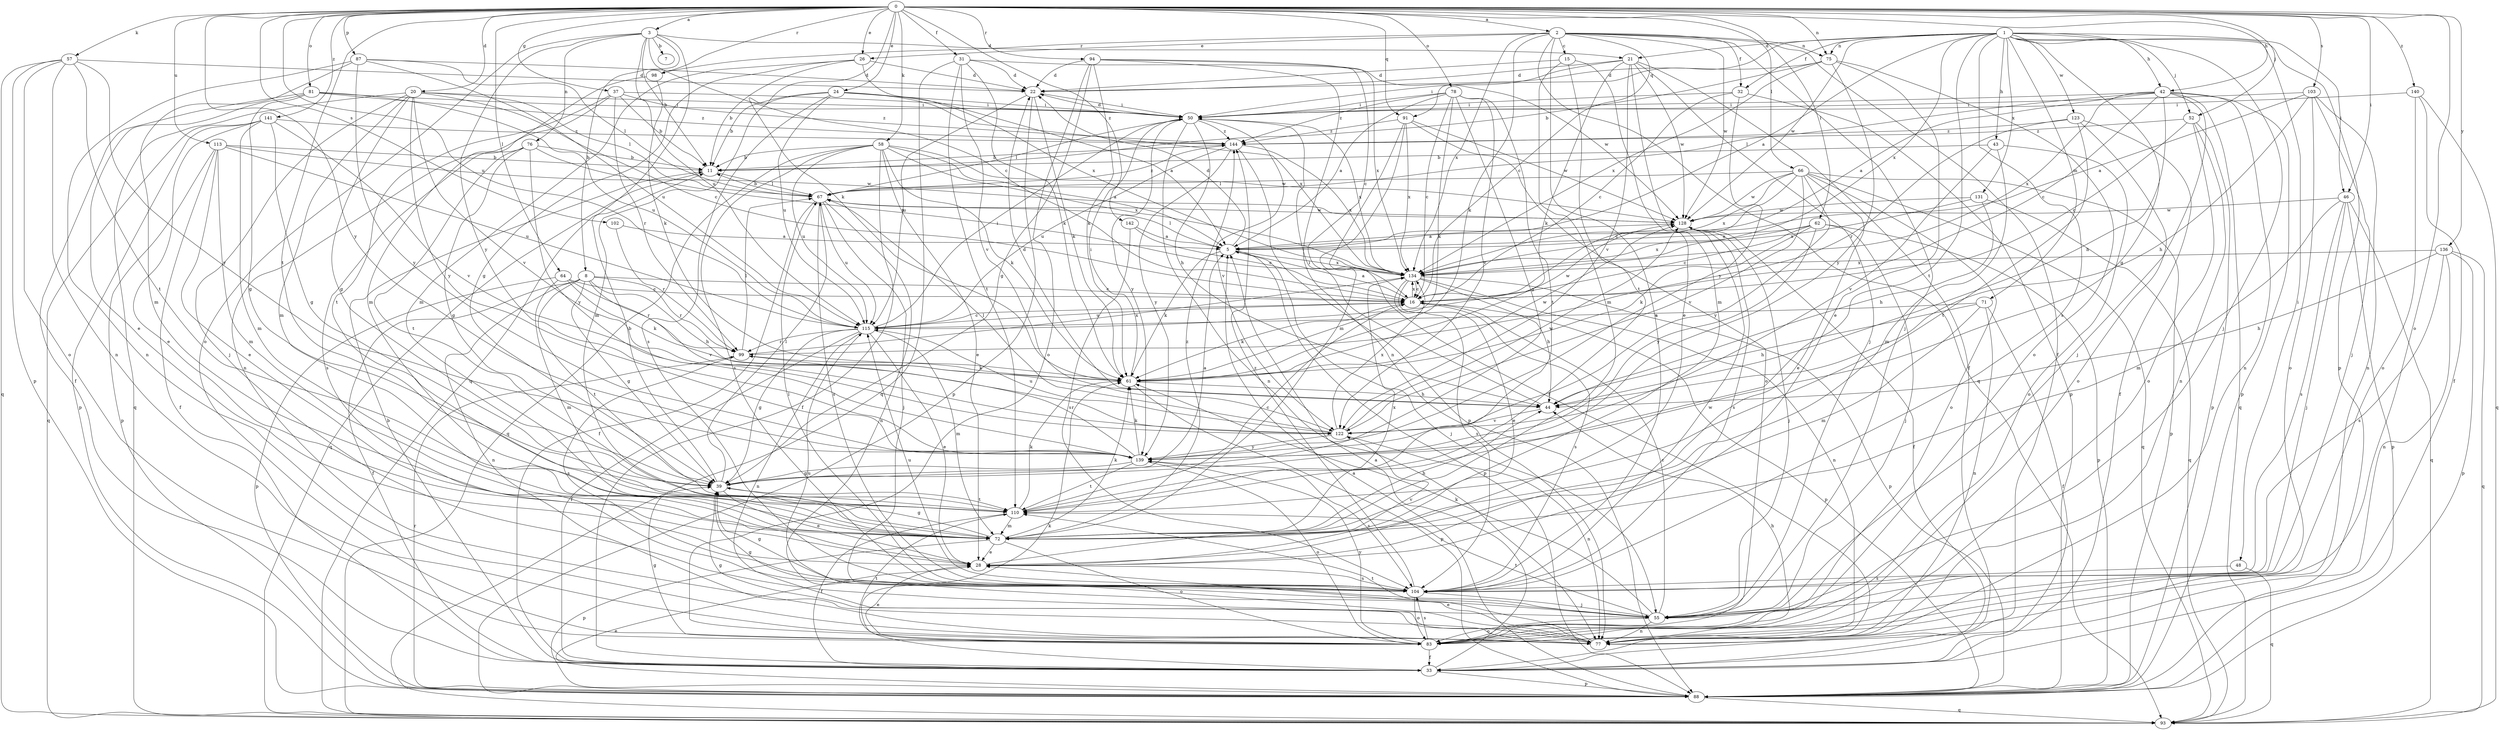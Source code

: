 strict digraph  {
0;
1;
2;
3;
5;
7;
8;
11;
15;
16;
20;
21;
22;
24;
26;
28;
31;
32;
33;
37;
39;
42;
43;
44;
46;
48;
50;
52;
55;
57;
58;
61;
62;
64;
66;
67;
71;
72;
75;
76;
77;
78;
81;
83;
87;
88;
91;
93;
94;
98;
99;
102;
103;
104;
110;
113;
115;
122;
123;
128;
131;
134;
136;
139;
140;
141;
142;
144;
0 -> 2  [label=a];
0 -> 3  [label=a];
0 -> 20  [label=d];
0 -> 24  [label=e];
0 -> 26  [label=e];
0 -> 31  [label=f];
0 -> 37  [label=g];
0 -> 42  [label=h];
0 -> 46  [label=i];
0 -> 52  [label=j];
0 -> 57  [label=k];
0 -> 58  [label=k];
0 -> 61  [label=k];
0 -> 62  [label=l];
0 -> 64  [label=l];
0 -> 66  [label=l];
0 -> 75  [label=n];
0 -> 78  [label=o];
0 -> 81  [label=o];
0 -> 83  [label=o];
0 -> 87  [label=p];
0 -> 91  [label=q];
0 -> 94  [label=r];
0 -> 98  [label=r];
0 -> 102  [label=s];
0 -> 103  [label=s];
0 -> 110  [label=t];
0 -> 113  [label=u];
0 -> 115  [label=u];
0 -> 136  [label=y];
0 -> 139  [label=y];
0 -> 140  [label=z];
0 -> 141  [label=z];
0 -> 142  [label=z];
1 -> 5  [label=a];
1 -> 21  [label=d];
1 -> 32  [label=f];
1 -> 39  [label=g];
1 -> 42  [label=h];
1 -> 43  [label=h];
1 -> 46  [label=i];
1 -> 48  [label=i];
1 -> 52  [label=j];
1 -> 55  [label=j];
1 -> 71  [label=m];
1 -> 75  [label=n];
1 -> 88  [label=p];
1 -> 91  [label=q];
1 -> 104  [label=s];
1 -> 110  [label=t];
1 -> 123  [label=w];
1 -> 128  [label=w];
1 -> 131  [label=x];
1 -> 134  [label=x];
2 -> 15  [label=c];
2 -> 16  [label=c];
2 -> 26  [label=e];
2 -> 32  [label=f];
2 -> 33  [label=f];
2 -> 55  [label=j];
2 -> 61  [label=k];
2 -> 75  [label=n];
2 -> 93  [label=q];
2 -> 98  [label=r];
2 -> 104  [label=s];
2 -> 128  [label=w];
2 -> 134  [label=x];
3 -> 7  [label=b];
3 -> 8  [label=b];
3 -> 11  [label=b];
3 -> 16  [label=c];
3 -> 21  [label=d];
3 -> 76  [label=n];
3 -> 83  [label=o];
3 -> 93  [label=q];
3 -> 115  [label=u];
3 -> 139  [label=y];
5 -> 22  [label=d];
5 -> 55  [label=j];
5 -> 61  [label=k];
5 -> 67  [label=l];
5 -> 88  [label=p];
5 -> 134  [label=x];
8 -> 16  [label=c];
8 -> 33  [label=f];
8 -> 39  [label=g];
8 -> 44  [label=h];
8 -> 77  [label=n];
8 -> 99  [label=r];
8 -> 110  [label=t];
8 -> 122  [label=v];
11 -> 67  [label=l];
11 -> 93  [label=q];
15 -> 22  [label=d];
15 -> 28  [label=e];
15 -> 72  [label=m];
15 -> 110  [label=t];
16 -> 5  [label=a];
16 -> 61  [label=k];
16 -> 88  [label=p];
16 -> 104  [label=s];
16 -> 115  [label=u];
16 -> 134  [label=x];
20 -> 16  [label=c];
20 -> 39  [label=g];
20 -> 50  [label=i];
20 -> 55  [label=j];
20 -> 67  [label=l];
20 -> 72  [label=m];
20 -> 93  [label=q];
20 -> 122  [label=v];
20 -> 139  [label=y];
21 -> 22  [label=d];
21 -> 33  [label=f];
21 -> 50  [label=i];
21 -> 55  [label=j];
21 -> 61  [label=k];
21 -> 72  [label=m];
21 -> 122  [label=v];
21 -> 128  [label=w];
22 -> 50  [label=i];
22 -> 61  [label=k];
22 -> 88  [label=p];
22 -> 115  [label=u];
24 -> 5  [label=a];
24 -> 11  [label=b];
24 -> 50  [label=i];
24 -> 72  [label=m];
24 -> 104  [label=s];
24 -> 115  [label=u];
24 -> 134  [label=x];
26 -> 11  [label=b];
26 -> 22  [label=d];
26 -> 39  [label=g];
26 -> 72  [label=m];
26 -> 134  [label=x];
28 -> 104  [label=s];
28 -> 122  [label=v];
31 -> 22  [label=d];
31 -> 61  [label=k];
31 -> 93  [label=q];
31 -> 110  [label=t];
31 -> 122  [label=v];
31 -> 128  [label=w];
32 -> 16  [label=c];
32 -> 50  [label=i];
32 -> 88  [label=p];
32 -> 139  [label=y];
33 -> 5  [label=a];
33 -> 11  [label=b];
33 -> 61  [label=k];
33 -> 88  [label=p];
37 -> 11  [label=b];
37 -> 50  [label=i];
37 -> 77  [label=n];
37 -> 99  [label=r];
37 -> 110  [label=t];
37 -> 144  [label=z];
39 -> 5  [label=a];
39 -> 11  [label=b];
39 -> 28  [label=e];
39 -> 67  [label=l];
39 -> 110  [label=t];
42 -> 5  [label=a];
42 -> 16  [label=c];
42 -> 44  [label=h];
42 -> 50  [label=i];
42 -> 55  [label=j];
42 -> 67  [label=l];
42 -> 77  [label=n];
42 -> 88  [label=p];
42 -> 93  [label=q];
42 -> 134  [label=x];
43 -> 11  [label=b];
43 -> 72  [label=m];
43 -> 83  [label=o];
43 -> 122  [label=v];
44 -> 22  [label=d];
44 -> 50  [label=i];
44 -> 122  [label=v];
46 -> 55  [label=j];
46 -> 72  [label=m];
46 -> 88  [label=p];
46 -> 93  [label=q];
46 -> 104  [label=s];
46 -> 128  [label=w];
48 -> 93  [label=q];
48 -> 104  [label=s];
50 -> 22  [label=d];
50 -> 44  [label=h];
50 -> 67  [label=l];
50 -> 77  [label=n];
50 -> 122  [label=v];
50 -> 134  [label=x];
50 -> 139  [label=y];
50 -> 144  [label=z];
52 -> 16  [label=c];
52 -> 77  [label=n];
52 -> 83  [label=o];
52 -> 88  [label=p];
52 -> 144  [label=z];
55 -> 16  [label=c];
55 -> 39  [label=g];
55 -> 61  [label=k];
55 -> 77  [label=n];
55 -> 83  [label=o];
55 -> 110  [label=t];
55 -> 115  [label=u];
57 -> 22  [label=d];
57 -> 77  [label=n];
57 -> 83  [label=o];
57 -> 88  [label=p];
57 -> 93  [label=q];
57 -> 110  [label=t];
57 -> 139  [label=y];
58 -> 5  [label=a];
58 -> 11  [label=b];
58 -> 28  [label=e];
58 -> 33  [label=f];
58 -> 61  [label=k];
58 -> 93  [label=q];
58 -> 104  [label=s];
58 -> 115  [label=u];
58 -> 128  [label=w];
58 -> 134  [label=x];
61 -> 44  [label=h];
61 -> 50  [label=i];
61 -> 88  [label=p];
61 -> 128  [label=w];
62 -> 5  [label=a];
62 -> 16  [label=c];
62 -> 55  [label=j];
62 -> 61  [label=k];
62 -> 88  [label=p];
62 -> 134  [label=x];
62 -> 139  [label=y];
64 -> 16  [label=c];
64 -> 61  [label=k];
64 -> 72  [label=m];
64 -> 88  [label=p];
64 -> 99  [label=r];
66 -> 16  [label=c];
66 -> 28  [label=e];
66 -> 67  [label=l];
66 -> 83  [label=o];
66 -> 88  [label=p];
66 -> 93  [label=q];
66 -> 122  [label=v];
66 -> 128  [label=w];
66 -> 134  [label=x];
66 -> 139  [label=y];
67 -> 11  [label=b];
67 -> 33  [label=f];
67 -> 55  [label=j];
67 -> 77  [label=n];
67 -> 104  [label=s];
67 -> 115  [label=u];
67 -> 128  [label=w];
67 -> 144  [label=z];
71 -> 33  [label=f];
71 -> 44  [label=h];
71 -> 72  [label=m];
71 -> 77  [label=n];
71 -> 115  [label=u];
72 -> 28  [label=e];
72 -> 39  [label=g];
72 -> 44  [label=h];
72 -> 61  [label=k];
72 -> 83  [label=o];
72 -> 88  [label=p];
72 -> 134  [label=x];
72 -> 144  [label=z];
75 -> 11  [label=b];
75 -> 22  [label=d];
75 -> 28  [label=e];
75 -> 83  [label=o];
75 -> 134  [label=x];
75 -> 139  [label=y];
76 -> 11  [label=b];
76 -> 39  [label=g];
76 -> 104  [label=s];
76 -> 110  [label=t];
76 -> 134  [label=x];
76 -> 139  [label=y];
77 -> 28  [label=e];
77 -> 39  [label=g];
77 -> 44  [label=h];
77 -> 110  [label=t];
78 -> 5  [label=a];
78 -> 16  [label=c];
78 -> 39  [label=g];
78 -> 50  [label=i];
78 -> 61  [label=k];
78 -> 110  [label=t];
78 -> 122  [label=v];
78 -> 144  [label=z];
81 -> 28  [label=e];
81 -> 33  [label=f];
81 -> 39  [label=g];
81 -> 50  [label=i];
81 -> 115  [label=u];
81 -> 144  [label=z];
83 -> 28  [label=e];
83 -> 33  [label=f];
83 -> 39  [label=g];
83 -> 104  [label=s];
83 -> 110  [label=t];
83 -> 139  [label=y];
87 -> 22  [label=d];
87 -> 67  [label=l];
87 -> 72  [label=m];
87 -> 77  [label=n];
87 -> 115  [label=u];
87 -> 139  [label=y];
88 -> 5  [label=a];
88 -> 28  [label=e];
88 -> 93  [label=q];
88 -> 99  [label=r];
91 -> 33  [label=f];
91 -> 72  [label=m];
91 -> 83  [label=o];
91 -> 128  [label=w];
91 -> 134  [label=x];
91 -> 144  [label=z];
94 -> 16  [label=c];
94 -> 22  [label=d];
94 -> 39  [label=g];
94 -> 61  [label=k];
94 -> 77  [label=n];
94 -> 83  [label=o];
94 -> 134  [label=x];
98 -> 61  [label=k];
98 -> 72  [label=m];
99 -> 61  [label=k];
99 -> 67  [label=l];
99 -> 104  [label=s];
99 -> 134  [label=x];
102 -> 5  [label=a];
102 -> 99  [label=r];
103 -> 5  [label=a];
103 -> 44  [label=h];
103 -> 50  [label=i];
103 -> 55  [label=j];
103 -> 77  [label=n];
103 -> 83  [label=o];
104 -> 39  [label=g];
104 -> 55  [label=j];
104 -> 67  [label=l];
104 -> 83  [label=o];
104 -> 115  [label=u];
104 -> 128  [label=w];
104 -> 144  [label=z];
110 -> 16  [label=c];
110 -> 33  [label=f];
110 -> 61  [label=k];
110 -> 72  [label=m];
113 -> 11  [label=b];
113 -> 28  [label=e];
113 -> 33  [label=f];
113 -> 72  [label=m];
113 -> 88  [label=p];
113 -> 115  [label=u];
113 -> 128  [label=w];
115 -> 16  [label=c];
115 -> 28  [label=e];
115 -> 33  [label=f];
115 -> 39  [label=g];
115 -> 50  [label=i];
115 -> 72  [label=m];
115 -> 77  [label=n];
115 -> 99  [label=r];
115 -> 128  [label=w];
122 -> 67  [label=l];
122 -> 77  [label=n];
122 -> 115  [label=u];
122 -> 128  [label=w];
122 -> 134  [label=x];
122 -> 139  [label=y];
123 -> 33  [label=f];
123 -> 83  [label=o];
123 -> 99  [label=r];
123 -> 110  [label=t];
123 -> 144  [label=z];
128 -> 5  [label=a];
128 -> 33  [label=f];
128 -> 55  [label=j];
128 -> 104  [label=s];
131 -> 44  [label=h];
131 -> 93  [label=q];
131 -> 128  [label=w];
131 -> 134  [label=x];
134 -> 16  [label=c];
134 -> 28  [label=e];
134 -> 44  [label=h];
134 -> 77  [label=n];
134 -> 88  [label=p];
134 -> 104  [label=s];
136 -> 44  [label=h];
136 -> 77  [label=n];
136 -> 88  [label=p];
136 -> 93  [label=q];
136 -> 104  [label=s];
136 -> 134  [label=x];
139 -> 39  [label=g];
139 -> 61  [label=k];
139 -> 83  [label=o];
139 -> 99  [label=r];
139 -> 104  [label=s];
139 -> 110  [label=t];
140 -> 33  [label=f];
140 -> 50  [label=i];
140 -> 83  [label=o];
140 -> 93  [label=q];
141 -> 28  [label=e];
141 -> 39  [label=g];
141 -> 72  [label=m];
141 -> 88  [label=p];
141 -> 93  [label=q];
141 -> 122  [label=v];
141 -> 144  [label=z];
142 -> 5  [label=a];
142 -> 16  [label=c];
142 -> 104  [label=s];
144 -> 11  [label=b];
144 -> 88  [label=p];
144 -> 115  [label=u];
144 -> 134  [label=x];
144 -> 139  [label=y];
}
